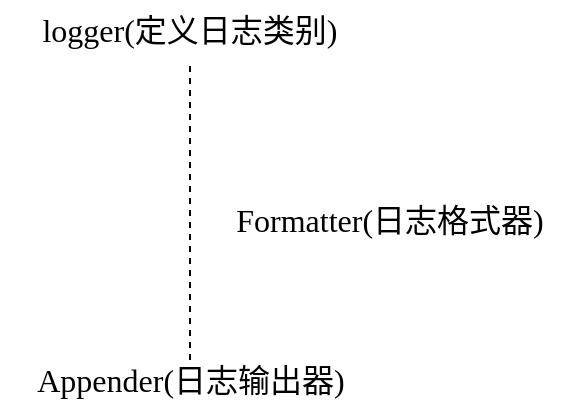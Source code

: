 <mxfile>
    <diagram id="hV6p9QM2_Ui72QCZfWpY" name="日志格式定义">
        <mxGraphModel dx="898" dy="680" grid="1" gridSize="10" guides="1" tooltips="1" connect="1" arrows="1" fold="1" page="1" pageScale="1" pageWidth="827" pageHeight="1169" background="none" math="0" shadow="0">
            <root>
                <mxCell id="0"/>
                <mxCell id="1" parent="0"/>
                <mxCell id="3" value="logger(定义日志类别)" style="text;html=1;strokeColor=none;fillColor=none;align=center;verticalAlign=middle;whiteSpace=wrap;rounded=0;fontFamily=Comic Sans MS;fontSize=16;" vertex="1" parent="1">
                    <mxGeometry x="260" y="100" width="190" height="30" as="geometry"/>
                </mxCell>
                <mxCell id="5" value="Appender(日志输出器)" style="text;html=1;align=center;verticalAlign=middle;resizable=0;points=[];autosize=1;strokeColor=none;fillColor=none;fontSize=16;fontFamily=Comic Sans MS;" vertex="1" parent="1">
                    <mxGeometry x="265" y="280" width="180" height="20" as="geometry"/>
                </mxCell>
                <mxCell id="6" value="" style="endArrow=none;dashed=1;html=1;fontFamily=Comic Sans MS;fontSize=16;entryX=0.5;entryY=1;entryDx=0;entryDy=0;" edge="1" parent="1" target="3">
                    <mxGeometry width="50" height="50" relative="1" as="geometry">
                        <mxPoint x="355" y="280" as="sourcePoint"/>
                        <mxPoint x="480" y="310" as="targetPoint"/>
                    </mxGeometry>
                </mxCell>
                <mxCell id="7" value="Formatter(日志格式器)" style="text;html=1;strokeColor=none;fillColor=none;align=center;verticalAlign=middle;whiteSpace=wrap;rounded=0;fontFamily=Comic Sans MS;fontSize=16;" vertex="1" parent="1">
                    <mxGeometry x="360" y="195" width="190" height="30" as="geometry"/>
                </mxCell>
            </root>
        </mxGraphModel>
    </diagram>
</mxfile>